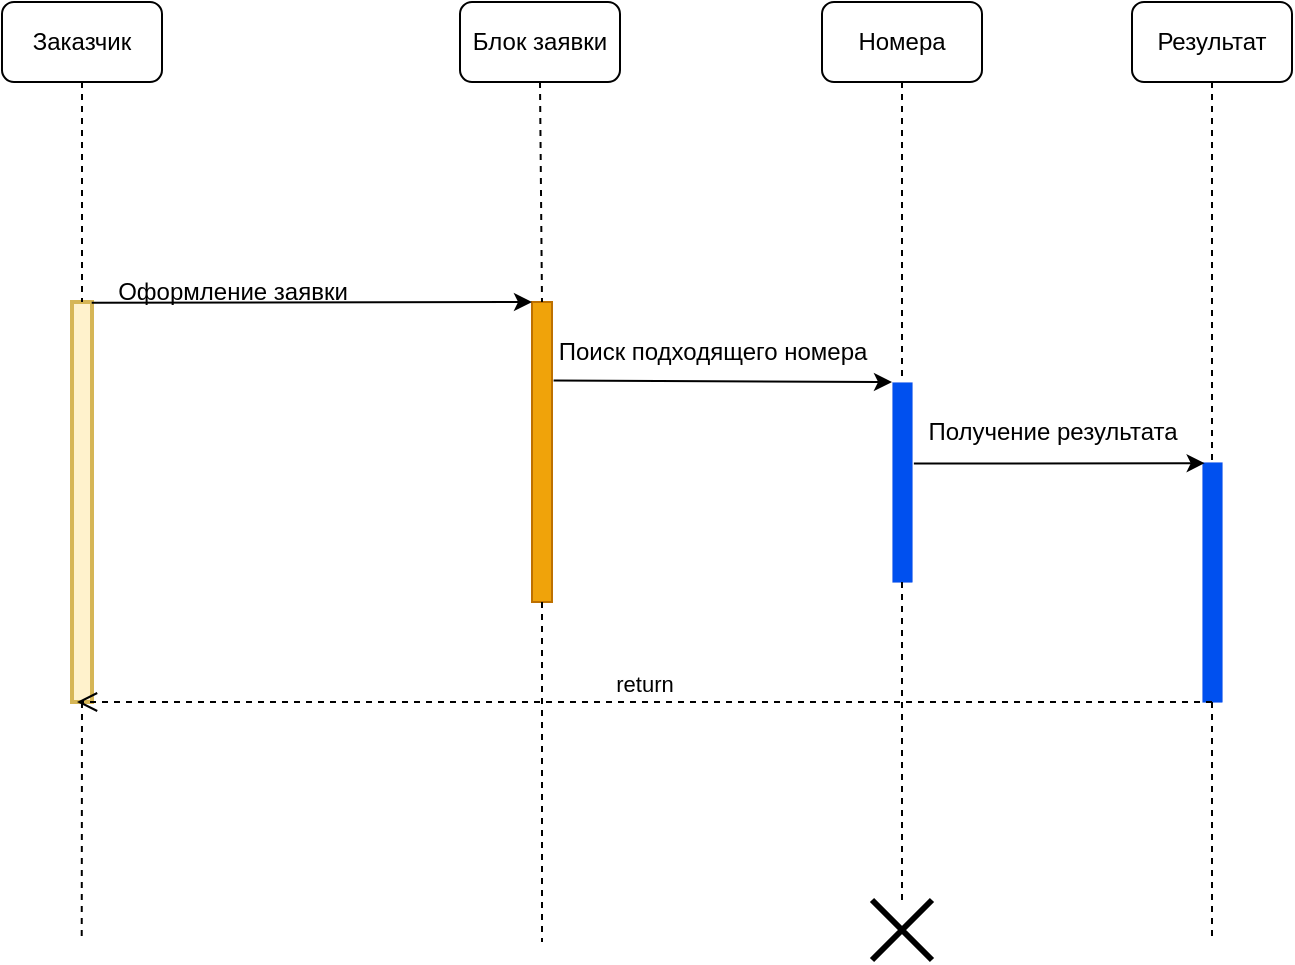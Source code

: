 <mxfile version="20.6.0" type="device"><diagram id="mAP6cqxLRKaeT77oycJb" name="Страница 1"><mxGraphModel dx="1038" dy="547" grid="1" gridSize="10" guides="1" tooltips="1" connect="1" arrows="1" fold="1" page="1" pageScale="1" pageWidth="827" pageHeight="1169" math="0" shadow="0"><root><mxCell id="0"/><mxCell id="1" parent="0"/><mxCell id="GWOxY-jc9z-73p6T1NB9-2" value="" style="rounded=0;whiteSpace=wrap;html=1;fillColor=#fff2cc;strokeColor=#d6b656;strokeWidth=2;" vertex="1" parent="1"><mxGeometry x="140" y="840" width="10" height="200" as="geometry"/></mxCell><mxCell id="GWOxY-jc9z-73p6T1NB9-3" value="Номера" style="rounded=1;whiteSpace=wrap;html=1;strokeWidth=1;" vertex="1" parent="1"><mxGeometry x="515" y="690" width="80" height="40" as="geometry"/></mxCell><mxCell id="GWOxY-jc9z-73p6T1NB9-4" value="&lt;span style=&quot;color: rgba(0, 0, 0, 0); font-family: monospace; font-size: 0px; text-align: start;&quot;&gt;%3CmxGraphModel%3E%3Croot%3E%3CmxCell%20id%3D%220%22%2F%3E%3CmxCell%20id%3D%221%22%20parent%3D%220%22%2F%3E%3CmxCell%20id%3D%222%22%20value%3D%221.2.%20%D0%9A%D0%BD%D0%B8%D0%B3%D0%B0%20%D0%B8%D0%B4%D0%B5%D1%82%20%D0%B1%D0%B8%D0%B1%D0%BB%D0%B8%D0%BE%D1%82%D0%B5%D0%BA%D0%B0%D1%80%D1%8E%22%20style%3D%22text%3Bhtml%3D1%3Balign%3Dcenter%3BverticalAlign%3Dmiddle%3Bresizable%3D0%3Bpoints%3D%5B%5D%3Bautosize%3D1%3BstrokeColor%3Dnone%3BfillColor%3Dnone%3B%22%20vertex%3D%221%22%20parent%3D%221%22%3E%3CmxGeometry%20x%3D%22375%22%20y%3D%22485%22%20width%3D%22190%22%20height%3D%2230%22%20as%3D%22geometry%22%2F%3E%3C%2FmxCell%3E%3C%2Froot%3E%3C%2FmxGraphModel%3E&lt;/span&gt;&lt;span style=&quot;color: rgba(0, 0, 0, 0); font-family: monospace; font-size: 0px; text-align: start;&quot;&gt;%3CmxGraphModel%3E%3Croot%3E%3CmxCell%20id%3D%220%22%2F%3E%3CmxCell%20id%3D%221%22%20parent%3D%220%22%2F%3E%3CmxCell%20id%3D%222%22%20value%3D%221.2.%20%D0%9A%D0%BD%D0%B8%D0%B3%D0%B0%20%D0%B8%D0%B4%D0%B5%D1%82%20%D0%B1%D0%B8%D0%B1%D0%BB%D0%B8%D0%BE%D1%82%D0%B5%D0%BA%D0%B0%D1%80%D1%8E%22%20style%3D%22text%3Bhtml%3D1%3Balign%3Dcenter%3BverticalAlign%3Dmiddle%3Bresizable%3D0%3Bpoints%3D%5B%5D%3Bautosize%3D1%3BstrokeColor%3Dnone%3BfillColor%3Dnone%3B%22%20vertex%3D%221%22%20parent%3D%221%22%3E%3CmxGeometry%20x%3D%22375%22%20y%3D%22485%22%20width%3D%22190%22%20height%3D%2230%22%20as%3D%22geometry%22%2F%3E%3C%2FmxCell%3E%3C%2Froot%3E%3C%2FmxGraphModel%3E&lt;/span&gt;" style="rounded=0;whiteSpace=wrap;html=1;fillColor=#0050ef;strokeColor=#001DBC;strokeWidth=0;fontColor=#ffffff;" vertex="1" parent="1"><mxGeometry x="550" y="880" width="10" height="100" as="geometry"/></mxCell><mxCell id="GWOxY-jc9z-73p6T1NB9-5" value="" style="rounded=0;whiteSpace=wrap;html=1;fillColor=#f0a30a;strokeColor=#BD7000;strokeWidth=1;fontColor=#000000;" vertex="1" parent="1"><mxGeometry x="370" y="840" width="10" height="150" as="geometry"/></mxCell><mxCell id="GWOxY-jc9z-73p6T1NB9-7" value="" style="endArrow=classic;html=1;rounded=0;entryX=0;entryY=0;entryDx=0;entryDy=0;exitX=-0.001;exitY=0.679;exitDx=0;exitDy=0;exitPerimeter=0;" edge="1" parent="1" source="GWOxY-jc9z-73p6T1NB9-8" target="GWOxY-jc9z-73p6T1NB9-5"><mxGeometry width="50" height="50" relative="1" as="geometry"><mxPoint x="220" y="920" as="sourcePoint"/><mxPoint x="480" y="950" as="targetPoint"/></mxGeometry></mxCell><mxCell id="GWOxY-jc9z-73p6T1NB9-8" value="Оформление заявки" style="text;html=1;align=center;verticalAlign=middle;resizable=0;points=[];autosize=1;strokeColor=none;fillColor=none;" vertex="1" parent="1"><mxGeometry x="150" y="820" width="140" height="30" as="geometry"/></mxCell><mxCell id="GWOxY-jc9z-73p6T1NB9-9" value="" style="endArrow=classic;html=1;rounded=0;exitX=0.06;exitY=0.976;exitDx=0;exitDy=0;exitPerimeter=0;" edge="1" parent="1" source="GWOxY-jc9z-73p6T1NB9-10"><mxGeometry width="50" height="50" relative="1" as="geometry"><mxPoint x="380" y="980" as="sourcePoint"/><mxPoint x="550" y="880" as="targetPoint"/></mxGeometry></mxCell><mxCell id="GWOxY-jc9z-73p6T1NB9-10" value="Поиск подходящего номера" style="text;html=1;align=center;verticalAlign=middle;resizable=0;points=[];autosize=1;strokeColor=none;fillColor=none;" vertex="1" parent="1"><mxGeometry x="370" y="850" width="180" height="30" as="geometry"/></mxCell><mxCell id="GWOxY-jc9z-73p6T1NB9-16" value="" style="endArrow=none;dashed=1;html=1;rounded=0;exitX=0.5;exitY=1;exitDx=0;exitDy=0;entryX=0.5;entryY=0;entryDx=0;entryDy=0;" edge="1" parent="1" source="GWOxY-jc9z-73p6T1NB9-28" target="GWOxY-jc9z-73p6T1NB9-5"><mxGeometry width="50" height="50" relative="1" as="geometry"><mxPoint x="380" y="760" as="sourcePoint"/><mxPoint x="380" y="840" as="targetPoint"/></mxGeometry></mxCell><mxCell id="GWOxY-jc9z-73p6T1NB9-19" value="Результат" style="rounded=1;whiteSpace=wrap;html=1;strokeWidth=1;" vertex="1" parent="1"><mxGeometry x="670" y="690" width="80" height="40" as="geometry"/></mxCell><mxCell id="GWOxY-jc9z-73p6T1NB9-20" value="&lt;span style=&quot;color: rgba(0, 0, 0, 0); font-family: monospace; font-size: 0px; text-align: start;&quot;&gt;%3CmxGraphModel%3E%3Croot%3E%3CmxCell%20id%3D%220%22%2F%3E%3CmxCell%20id%3D%221%22%20parent%3D%220%22%2F%3E%3CmxCell%20id%3D%222%22%20value%3D%221.2.%20%D0%9A%D0%BD%D0%B8%D0%B3%D0%B0%20%D0%B8%D0%B4%D0%B5%D1%82%20%D0%B1%D0%B8%D0%B1%D0%BB%D0%B8%D0%BE%D1%82%D0%B5%D0%BA%D0%B0%D1%80%D1%8E%22%20style%3D%22text%3Bhtml%3D1%3Balign%3Dcenter%3BverticalAlign%3Dmiddle%3Bresizable%3D0%3Bpoints%3D%5B%5D%3Bautosize%3D1%3BstrokeColor%3Dnone%3BfillColor%3Dnone%3B%22%20vertex%3D%221%22%20parent%3D%221%22%3E%3CmxGeometry%20x%3D%22375%22%20y%3D%22485%22%20width%3D%22190%22%20height%3D%2230%22%20as%3D%22geometry%22%2F%3E%3C%2FmxCell%3E%3C%2Froot%3E%3C%2FmxGraphModel%3E&lt;/span&gt;&lt;span style=&quot;color: rgba(0, 0, 0, 0); font-family: monospace; font-size: 0px; text-align: start;&quot;&gt;%3CmxGraphModel%3E%3Croot%3E%3CmxCell%20id%3D%220%22%2F%3E%3CmxCell%20id%3D%221%22%20parent%3D%220%22%2F%3E%3CmxCell%20id%3D%222%22%20value%3D%221.2.%20%D0%9A%D0%BD%D0%B8%D0%B3%D0%B0%20%D0%B8%D0%B4%D0%B5%D1%82%20%D0%B1%D0%B8%D0%B1%D0%BB%D0%B8%D0%BE%D1%82%D0%B5%D0%BA%D0%B0%D1%80%D1%8E%22%20style%3D%22text%3Bhtml%3D1%3Balign%3Dcenter%3BverticalAlign%3Dmiddle%3Bresizable%3D0%3Bpoints%3D%5B%5D%3Bautosize%3D1%3BstrokeColor%3Dnone%3BfillColor%3Dnone%3B%22%20vertex%3D%221%22%20parent%3D%221%22%3E%3CmxGeometry%20x%3D%22375%22%20y%3D%22485%22%20width%3D%22190%22%20height%3D%2230%22%20as%3D%22geometry%22%2F%3E%3C%2FmxCell%3E%3C%2Froot%3E%3C%2FmxGraphModel%3E&lt;/span&gt;" style="rounded=0;whiteSpace=wrap;html=1;fillColor=#0050ef;strokeColor=#001DBC;strokeWidth=0;fontColor=#ffffff;" vertex="1" parent="1"><mxGeometry x="705" y="920" width="10" height="120" as="geometry"/></mxCell><mxCell id="GWOxY-jc9z-73p6T1NB9-23" value="" style="endArrow=classic;html=1;rounded=0;entryX=1.009;entryY=1.02;entryDx=0;entryDy=0;exitX=1.093;exitY=0.408;exitDx=0;exitDy=0;exitPerimeter=0;entryPerimeter=0;" edge="1" parent="1" target="GWOxY-jc9z-73p6T1NB9-24" source="GWOxY-jc9z-73p6T1NB9-4"><mxGeometry width="50" height="50" relative="1" as="geometry"><mxPoint x="580" y="1060" as="sourcePoint"/><mxPoint x="740" y="1070" as="targetPoint"/></mxGeometry></mxCell><mxCell id="GWOxY-jc9z-73p6T1NB9-24" value="Получение результата" style="text;html=1;align=center;verticalAlign=middle;resizable=0;points=[];autosize=1;strokeColor=none;fillColor=none;" vertex="1" parent="1"><mxGeometry x="555" y="890" width="150" height="30" as="geometry"/></mxCell><mxCell id="GWOxY-jc9z-73p6T1NB9-28" value="Блок заявки" style="rounded=1;whiteSpace=wrap;html=1;strokeWidth=1;" vertex="1" parent="1"><mxGeometry x="334" y="690" width="80" height="40" as="geometry"/></mxCell><mxCell id="GWOxY-jc9z-73p6T1NB9-34" value="Заказчик" style="rounded=1;whiteSpace=wrap;html=1;strokeWidth=1;" vertex="1" parent="1"><mxGeometry x="105" y="690" width="80" height="40" as="geometry"/></mxCell><mxCell id="GWOxY-jc9z-73p6T1NB9-35" value="" style="endArrow=none;dashed=1;html=1;rounded=0;exitX=0.5;exitY=1;exitDx=0;exitDy=0;entryX=0.5;entryY=0;entryDx=0;entryDy=0;" edge="1" parent="1" source="GWOxY-jc9z-73p6T1NB9-34" target="GWOxY-jc9z-73p6T1NB9-2"><mxGeometry width="50" height="50" relative="1" as="geometry"><mxPoint x="144.41" y="730.0" as="sourcePoint"/><mxPoint x="145.41" y="840.0" as="targetPoint"/></mxGeometry></mxCell><mxCell id="GWOxY-jc9z-73p6T1NB9-36" value="" style="endArrow=none;dashed=1;html=1;rounded=0;exitX=0.5;exitY=1;exitDx=0;exitDy=0;entryX=0.5;entryY=0;entryDx=0;entryDy=0;" edge="1" parent="1" source="GWOxY-jc9z-73p6T1NB9-2"><mxGeometry width="50" height="50" relative="1" as="geometry"><mxPoint x="144.86" y="1050.0" as="sourcePoint"/><mxPoint x="144.86" y="1160.0" as="targetPoint"/></mxGeometry></mxCell><mxCell id="GWOxY-jc9z-73p6T1NB9-37" value="" style="endArrow=none;dashed=1;html=1;rounded=0;exitX=0.5;exitY=1;exitDx=0;exitDy=0;entryX=0.5;entryY=0;entryDx=0;entryDy=0;" edge="1" parent="1" source="GWOxY-jc9z-73p6T1NB9-3" target="GWOxY-jc9z-73p6T1NB9-4"><mxGeometry width="50" height="50" relative="1" as="geometry"><mxPoint x="555" y="740" as="sourcePoint"/><mxPoint x="556" y="850" as="targetPoint"/></mxGeometry></mxCell><mxCell id="GWOxY-jc9z-73p6T1NB9-38" value="" style="endArrow=none;dashed=1;html=1;rounded=0;exitX=0.5;exitY=1;exitDx=0;exitDy=0;" edge="1" parent="1" source="GWOxY-jc9z-73p6T1NB9-5"><mxGeometry width="50" height="50" relative="1" as="geometry"><mxPoint x="370" y="1049" as="sourcePoint"/><mxPoint x="375" y="1160" as="targetPoint"/></mxGeometry></mxCell><mxCell id="GWOxY-jc9z-73p6T1NB9-41" value="" style="endArrow=none;dashed=1;html=1;rounded=0;entryX=0.5;entryY=0;entryDx=0;entryDy=0;exitX=0.5;exitY=1;exitDx=0;exitDy=0;" edge="1" parent="1" source="GWOxY-jc9z-73p6T1NB9-19" target="GWOxY-jc9z-73p6T1NB9-20"><mxGeometry width="50" height="50" relative="1" as="geometry"><mxPoint x="730" y="750" as="sourcePoint"/><mxPoint x="735" y="900" as="targetPoint"/></mxGeometry></mxCell><mxCell id="GWOxY-jc9z-73p6T1NB9-43" value="" style="endArrow=none;dashed=1;html=1;rounded=0;exitX=0.5;exitY=1;exitDx=0;exitDy=0;" edge="1" parent="1" source="GWOxY-jc9z-73p6T1NB9-20"><mxGeometry width="50" height="50" relative="1" as="geometry"><mxPoint x="705" y="1070.0" as="sourcePoint"/><mxPoint x="710" y="1160" as="targetPoint"/></mxGeometry></mxCell><mxCell id="GWOxY-jc9z-73p6T1NB9-29" value="" style="shape=umlDestroy;whiteSpace=wrap;html=1;strokeWidth=3;rounded=1;" vertex="1" parent="1"><mxGeometry x="540" y="1139" width="30" height="30" as="geometry"/></mxCell><mxCell id="GWOxY-jc9z-73p6T1NB9-44" value="" style="endArrow=none;dashed=1;html=1;rounded=0;exitX=0.5;exitY=1;exitDx=0;exitDy=0;" edge="1" parent="1" target="GWOxY-jc9z-73p6T1NB9-29"><mxGeometry width="50" height="50" relative="1" as="geometry"><mxPoint x="555" y="980.0" as="sourcePoint"/><mxPoint x="555" y="1159.0" as="targetPoint"/></mxGeometry></mxCell><mxCell id="GWOxY-jc9z-73p6T1NB9-45" value="return" style="html=1;verticalAlign=bottom;endArrow=open;dashed=1;endSize=8;rounded=0;entryX=0.25;entryY=1;entryDx=0;entryDy=0;" edge="1" parent="1" target="GWOxY-jc9z-73p6T1NB9-2"><mxGeometry relative="1" as="geometry"><mxPoint x="710" y="1040" as="sourcePoint"/><mxPoint x="310" y="1240" as="targetPoint"/></mxGeometry></mxCell></root></mxGraphModel></diagram></mxfile>